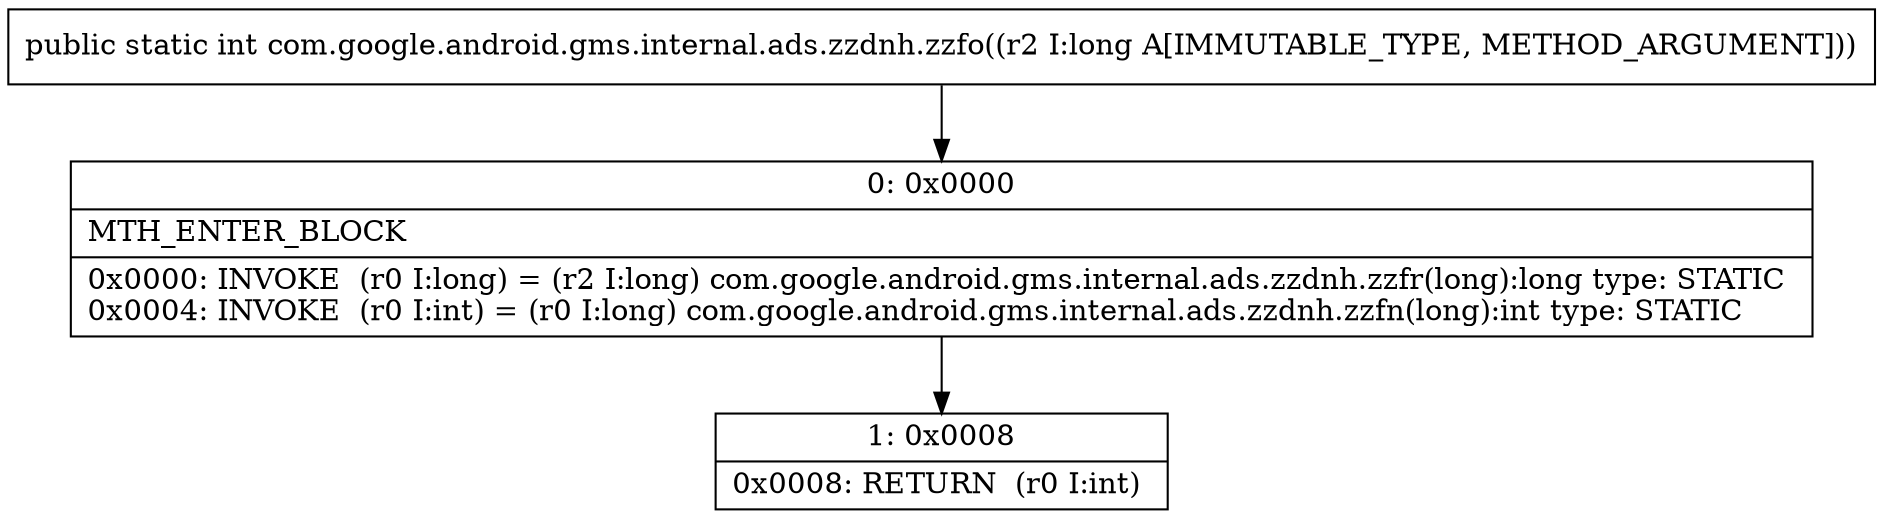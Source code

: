 digraph "CFG forcom.google.android.gms.internal.ads.zzdnh.zzfo(J)I" {
Node_0 [shape=record,label="{0\:\ 0x0000|MTH_ENTER_BLOCK\l|0x0000: INVOKE  (r0 I:long) = (r2 I:long) com.google.android.gms.internal.ads.zzdnh.zzfr(long):long type: STATIC \l0x0004: INVOKE  (r0 I:int) = (r0 I:long) com.google.android.gms.internal.ads.zzdnh.zzfn(long):int type: STATIC \l}"];
Node_1 [shape=record,label="{1\:\ 0x0008|0x0008: RETURN  (r0 I:int) \l}"];
MethodNode[shape=record,label="{public static int com.google.android.gms.internal.ads.zzdnh.zzfo((r2 I:long A[IMMUTABLE_TYPE, METHOD_ARGUMENT])) }"];
MethodNode -> Node_0;
Node_0 -> Node_1;
}

